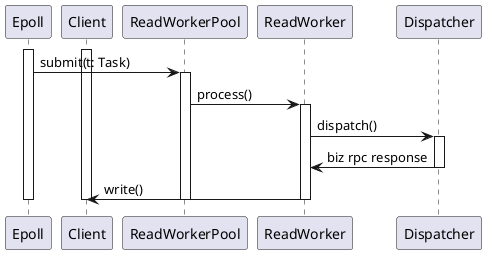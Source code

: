 @startuml

activate Epoll
activate Client
Epoll -> ReadWorkerPool: submit(t: Task)
activate ReadWorkerPool
ReadWorkerPool -> ReadWorker: process()
activate ReadWorker
ReadWorker -> Dispatcher: dispatch()
activate Dispatcher
Dispatcher -> ReadWorker: biz rpc response
deactivate Dispatcher
ReadWorker -> Client: write()
deactivate Client
deactivate ReadWorker

deactivate ReadWorkerPool
deactivate Epoll

@enduml